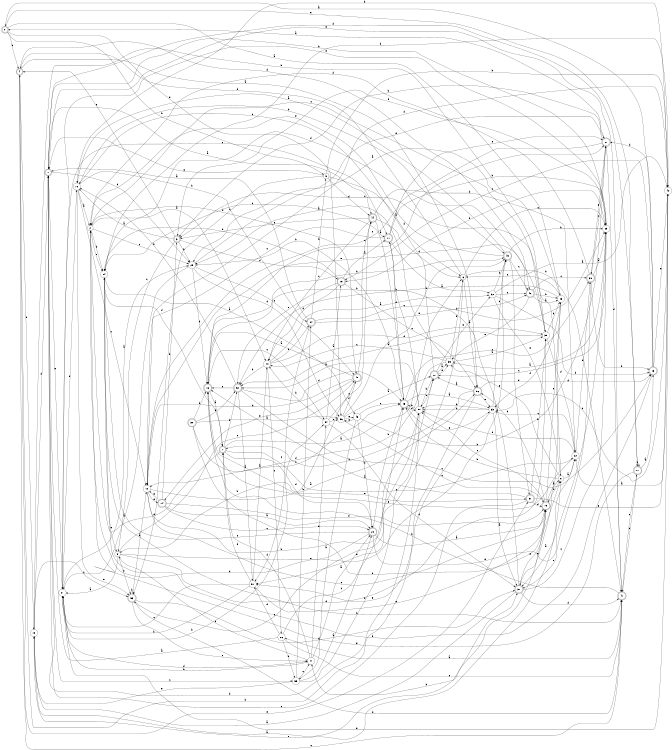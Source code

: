 digraph n46_9 {
__start0 [label="" shape="none"];

rankdir=LR;
size="8,5";

s0 [style="rounded,filled", color="black", fillcolor="white" shape="doublecircle", label="0"];
s1 [style="rounded,filled", color="black", fillcolor="white" shape="doublecircle", label="1"];
s2 [style="filled", color="black", fillcolor="white" shape="circle", label="2"];
s3 [style="rounded,filled", color="black", fillcolor="white" shape="doublecircle", label="3"];
s4 [style="rounded,filled", color="black", fillcolor="white" shape="doublecircle", label="4"];
s5 [style="filled", color="black", fillcolor="white" shape="circle", label="5"];
s6 [style="filled", color="black", fillcolor="white" shape="circle", label="6"];
s7 [style="rounded,filled", color="black", fillcolor="white" shape="doublecircle", label="7"];
s8 [style="filled", color="black", fillcolor="white" shape="circle", label="8"];
s9 [style="filled", color="black", fillcolor="white" shape="circle", label="9"];
s10 [style="filled", color="black", fillcolor="white" shape="circle", label="10"];
s11 [style="rounded,filled", color="black", fillcolor="white" shape="doublecircle", label="11"];
s12 [style="filled", color="black", fillcolor="white" shape="circle", label="12"];
s13 [style="rounded,filled", color="black", fillcolor="white" shape="doublecircle", label="13"];
s14 [style="rounded,filled", color="black", fillcolor="white" shape="doublecircle", label="14"];
s15 [style="rounded,filled", color="black", fillcolor="white" shape="doublecircle", label="15"];
s16 [style="rounded,filled", color="black", fillcolor="white" shape="doublecircle", label="16"];
s17 [style="rounded,filled", color="black", fillcolor="white" shape="doublecircle", label="17"];
s18 [style="filled", color="black", fillcolor="white" shape="circle", label="18"];
s19 [style="rounded,filled", color="black", fillcolor="white" shape="doublecircle", label="19"];
s20 [style="rounded,filled", color="black", fillcolor="white" shape="doublecircle", label="20"];
s21 [style="filled", color="black", fillcolor="white" shape="circle", label="21"];
s22 [style="filled", color="black", fillcolor="white" shape="circle", label="22"];
s23 [style="filled", color="black", fillcolor="white" shape="circle", label="23"];
s24 [style="filled", color="black", fillcolor="white" shape="circle", label="24"];
s25 [style="filled", color="black", fillcolor="white" shape="circle", label="25"];
s26 [style="filled", color="black", fillcolor="white" shape="circle", label="26"];
s27 [style="rounded,filled", color="black", fillcolor="white" shape="doublecircle", label="27"];
s28 [style="rounded,filled", color="black", fillcolor="white" shape="doublecircle", label="28"];
s29 [style="filled", color="black", fillcolor="white" shape="circle", label="29"];
s30 [style="rounded,filled", color="black", fillcolor="white" shape="doublecircle", label="30"];
s31 [style="rounded,filled", color="black", fillcolor="white" shape="doublecircle", label="31"];
s32 [style="filled", color="black", fillcolor="white" shape="circle", label="32"];
s33 [style="filled", color="black", fillcolor="white" shape="circle", label="33"];
s34 [style="rounded,filled", color="black", fillcolor="white" shape="doublecircle", label="34"];
s35 [style="filled", color="black", fillcolor="white" shape="circle", label="35"];
s36 [style="filled", color="black", fillcolor="white" shape="circle", label="36"];
s37 [style="rounded,filled", color="black", fillcolor="white" shape="doublecircle", label="37"];
s38 [style="rounded,filled", color="black", fillcolor="white" shape="doublecircle", label="38"];
s39 [style="filled", color="black", fillcolor="white" shape="circle", label="39"];
s40 [style="filled", color="black", fillcolor="white" shape="circle", label="40"];
s41 [style="rounded,filled", color="black", fillcolor="white" shape="doublecircle", label="41"];
s42 [style="filled", color="black", fillcolor="white" shape="circle", label="42"];
s43 [style="filled", color="black", fillcolor="white" shape="circle", label="43"];
s44 [style="rounded,filled", color="black", fillcolor="white" shape="doublecircle", label="44"];
s45 [style="rounded,filled", color="black", fillcolor="white" shape="doublecircle", label="45"];
s46 [style="rounded,filled", color="black", fillcolor="white" shape="doublecircle", label="46"];
s47 [style="filled", color="black", fillcolor="white" shape="circle", label="47"];
s48 [style="rounded,filled", color="black", fillcolor="white" shape="doublecircle", label="48"];
s49 [style="rounded,filled", color="black", fillcolor="white" shape="doublecircle", label="49"];
s50 [style="filled", color="black", fillcolor="white" shape="circle", label="50"];
s51 [style="filled", color="black", fillcolor="white" shape="circle", label="51"];
s52 [style="rounded,filled", color="black", fillcolor="white" shape="doublecircle", label="52"];
s53 [style="rounded,filled", color="black", fillcolor="white" shape="doublecircle", label="53"];
s54 [style="filled", color="black", fillcolor="white" shape="circle", label="54"];
s55 [style="filled", color="black", fillcolor="white" shape="circle", label="55"];
s56 [style="rounded,filled", color="black", fillcolor="white" shape="doublecircle", label="56"];
s0 -> s23 [label="a"];
s0 -> s9 [label="b"];
s0 -> s4 [label="c"];
s0 -> s36 [label="d"];
s0 -> s17 [label="e"];
s1 -> s44 [label="a"];
s1 -> s25 [label="b"];
s1 -> s55 [label="c"];
s1 -> s29 [label="d"];
s1 -> s21 [label="e"];
s2 -> s40 [label="a"];
s2 -> s24 [label="b"];
s2 -> s29 [label="c"];
s2 -> s48 [label="d"];
s2 -> s24 [label="e"];
s3 -> s10 [label="a"];
s3 -> s29 [label="b"];
s3 -> s5 [label="c"];
s3 -> s19 [label="d"];
s3 -> s4 [label="e"];
s4 -> s56 [label="a"];
s4 -> s18 [label="b"];
s4 -> s41 [label="c"];
s4 -> s46 [label="d"];
s4 -> s31 [label="e"];
s5 -> s21 [label="a"];
s5 -> s53 [label="b"];
s5 -> s48 [label="c"];
s5 -> s39 [label="d"];
s5 -> s49 [label="e"];
s6 -> s56 [label="a"];
s6 -> s41 [label="b"];
s6 -> s25 [label="c"];
s6 -> s4 [label="d"];
s6 -> s51 [label="e"];
s7 -> s6 [label="a"];
s7 -> s52 [label="b"];
s7 -> s22 [label="c"];
s7 -> s20 [label="d"];
s7 -> s2 [label="e"];
s8 -> s22 [label="a"];
s8 -> s45 [label="b"];
s8 -> s3 [label="c"];
s8 -> s15 [label="d"];
s8 -> s35 [label="e"];
s9 -> s6 [label="a"];
s9 -> s42 [label="b"];
s9 -> s53 [label="c"];
s9 -> s44 [label="d"];
s9 -> s1 [label="e"];
s10 -> s2 [label="a"];
s10 -> s34 [label="b"];
s10 -> s12 [label="c"];
s10 -> s49 [label="d"];
s10 -> s53 [label="e"];
s11 -> s32 [label="a"];
s11 -> s25 [label="b"];
s11 -> s12 [label="c"];
s11 -> s45 [label="d"];
s11 -> s27 [label="e"];
s12 -> s56 [label="a"];
s12 -> s50 [label="b"];
s12 -> s15 [label="c"];
s12 -> s42 [label="d"];
s12 -> s14 [label="e"];
s13 -> s0 [label="a"];
s13 -> s24 [label="b"];
s13 -> s19 [label="c"];
s13 -> s27 [label="d"];
s13 -> s42 [label="e"];
s14 -> s20 [label="a"];
s14 -> s3 [label="b"];
s14 -> s20 [label="c"];
s14 -> s15 [label="d"];
s14 -> s12 [label="e"];
s15 -> s8 [label="a"];
s15 -> s47 [label="b"];
s15 -> s50 [label="c"];
s15 -> s56 [label="d"];
s15 -> s23 [label="e"];
s16 -> s7 [label="a"];
s16 -> s49 [label="b"];
s16 -> s54 [label="c"];
s16 -> s27 [label="d"];
s16 -> s31 [label="e"];
s17 -> s13 [label="a"];
s17 -> s17 [label="b"];
s17 -> s41 [label="c"];
s17 -> s1 [label="d"];
s17 -> s2 [label="e"];
s18 -> s37 [label="a"];
s18 -> s39 [label="b"];
s18 -> s53 [label="c"];
s18 -> s1 [label="d"];
s18 -> s8 [label="e"];
s19 -> s11 [label="a"];
s19 -> s24 [label="b"];
s19 -> s56 [label="c"];
s19 -> s40 [label="d"];
s19 -> s52 [label="e"];
s20 -> s15 [label="a"];
s20 -> s45 [label="b"];
s20 -> s24 [label="c"];
s20 -> s2 [label="d"];
s20 -> s25 [label="e"];
s21 -> s29 [label="a"];
s21 -> s54 [label="b"];
s21 -> s11 [label="c"];
s21 -> s47 [label="d"];
s21 -> s10 [label="e"];
s22 -> s37 [label="a"];
s22 -> s38 [label="b"];
s22 -> s33 [label="c"];
s22 -> s50 [label="d"];
s22 -> s16 [label="e"];
s23 -> s29 [label="a"];
s23 -> s52 [label="b"];
s23 -> s6 [label="c"];
s23 -> s33 [label="d"];
s23 -> s37 [label="e"];
s24 -> s43 [label="a"];
s24 -> s41 [label="b"];
s24 -> s45 [label="c"];
s24 -> s7 [label="d"];
s24 -> s5 [label="e"];
s25 -> s35 [label="a"];
s25 -> s19 [label="b"];
s25 -> s28 [label="c"];
s25 -> s3 [label="d"];
s25 -> s21 [label="e"];
s26 -> s1 [label="a"];
s26 -> s55 [label="b"];
s26 -> s45 [label="c"];
s26 -> s51 [label="d"];
s26 -> s41 [label="e"];
s27 -> s0 [label="a"];
s27 -> s3 [label="b"];
s27 -> s12 [label="c"];
s27 -> s41 [label="d"];
s27 -> s38 [label="e"];
s28 -> s35 [label="a"];
s28 -> s50 [label="b"];
s28 -> s10 [label="c"];
s28 -> s35 [label="d"];
s28 -> s32 [label="e"];
s29 -> s21 [label="a"];
s29 -> s16 [label="b"];
s29 -> s48 [label="c"];
s29 -> s36 [label="d"];
s29 -> s27 [label="e"];
s30 -> s36 [label="a"];
s30 -> s16 [label="b"];
s30 -> s45 [label="c"];
s30 -> s52 [label="d"];
s30 -> s8 [label="e"];
s31 -> s16 [label="a"];
s31 -> s39 [label="b"];
s31 -> s1 [label="c"];
s31 -> s15 [label="d"];
s31 -> s42 [label="e"];
s32 -> s42 [label="a"];
s32 -> s49 [label="b"];
s32 -> s46 [label="c"];
s32 -> s13 [label="d"];
s32 -> s8 [label="e"];
s33 -> s37 [label="a"];
s33 -> s50 [label="b"];
s33 -> s49 [label="c"];
s33 -> s50 [label="d"];
s33 -> s51 [label="e"];
s34 -> s1 [label="a"];
s34 -> s9 [label="b"];
s34 -> s51 [label="c"];
s34 -> s25 [label="d"];
s34 -> s46 [label="e"];
s35 -> s29 [label="a"];
s35 -> s39 [label="b"];
s35 -> s40 [label="c"];
s35 -> s12 [label="d"];
s35 -> s6 [label="e"];
s36 -> s28 [label="a"];
s36 -> s49 [label="b"];
s36 -> s15 [label="c"];
s36 -> s48 [label="d"];
s36 -> s43 [label="e"];
s37 -> s18 [label="a"];
s37 -> s16 [label="b"];
s37 -> s25 [label="c"];
s37 -> s41 [label="d"];
s37 -> s15 [label="e"];
s38 -> s25 [label="a"];
s38 -> s13 [label="b"];
s38 -> s27 [label="c"];
s38 -> s2 [label="d"];
s38 -> s37 [label="e"];
s39 -> s52 [label="a"];
s39 -> s23 [label="b"];
s39 -> s2 [label="c"];
s39 -> s22 [label="d"];
s39 -> s12 [label="e"];
s40 -> s32 [label="a"];
s40 -> s52 [label="b"];
s40 -> s26 [label="c"];
s40 -> s39 [label="d"];
s40 -> s34 [label="e"];
s41 -> s26 [label="a"];
s41 -> s16 [label="b"];
s41 -> s17 [label="c"];
s41 -> s53 [label="d"];
s41 -> s1 [label="e"];
s42 -> s22 [label="a"];
s42 -> s10 [label="b"];
s42 -> s33 [label="c"];
s42 -> s24 [label="d"];
s42 -> s21 [label="e"];
s43 -> s55 [label="a"];
s43 -> s27 [label="b"];
s43 -> s45 [label="c"];
s43 -> s20 [label="d"];
s43 -> s36 [label="e"];
s44 -> s11 [label="a"];
s44 -> s22 [label="b"];
s44 -> s40 [label="c"];
s44 -> s6 [label="d"];
s44 -> s3 [label="e"];
s45 -> s33 [label="a"];
s45 -> s29 [label="b"];
s45 -> s38 [label="c"];
s45 -> s50 [label="d"];
s45 -> s33 [label="e"];
s46 -> s23 [label="a"];
s46 -> s23 [label="b"];
s46 -> s38 [label="c"];
s46 -> s24 [label="d"];
s46 -> s35 [label="e"];
s47 -> s20 [label="a"];
s47 -> s21 [label="b"];
s47 -> s5 [label="c"];
s47 -> s7 [label="d"];
s47 -> s54 [label="e"];
s48 -> s16 [label="a"];
s48 -> s5 [label="b"];
s48 -> s44 [label="c"];
s48 -> s12 [label="d"];
s48 -> s14 [label="e"];
s49 -> s10 [label="a"];
s49 -> s25 [label="b"];
s49 -> s46 [label="c"];
s49 -> s31 [label="d"];
s49 -> s2 [label="e"];
s50 -> s52 [label="a"];
s50 -> s45 [label="b"];
s50 -> s11 [label="c"];
s50 -> s1 [label="d"];
s50 -> s28 [label="e"];
s51 -> s40 [label="a"];
s51 -> s21 [label="b"];
s51 -> s21 [label="c"];
s51 -> s7 [label="d"];
s51 -> s15 [label="e"];
s52 -> s51 [label="a"];
s52 -> s10 [label="b"];
s52 -> s13 [label="c"];
s52 -> s45 [label="d"];
s52 -> s16 [label="e"];
s53 -> s12 [label="a"];
s53 -> s53 [label="b"];
s53 -> s47 [label="c"];
s53 -> s37 [label="d"];
s53 -> s50 [label="e"];
s54 -> s19 [label="a"];
s54 -> s40 [label="b"];
s54 -> s44 [label="c"];
s54 -> s37 [label="d"];
s54 -> s36 [label="e"];
s55 -> s20 [label="a"];
s55 -> s34 [label="b"];
s55 -> s47 [label="c"];
s55 -> s28 [label="d"];
s55 -> s18 [label="e"];
s56 -> s28 [label="a"];
s56 -> s4 [label="b"];
s56 -> s7 [label="c"];
s56 -> s13 [label="d"];
s56 -> s33 [label="e"];

}